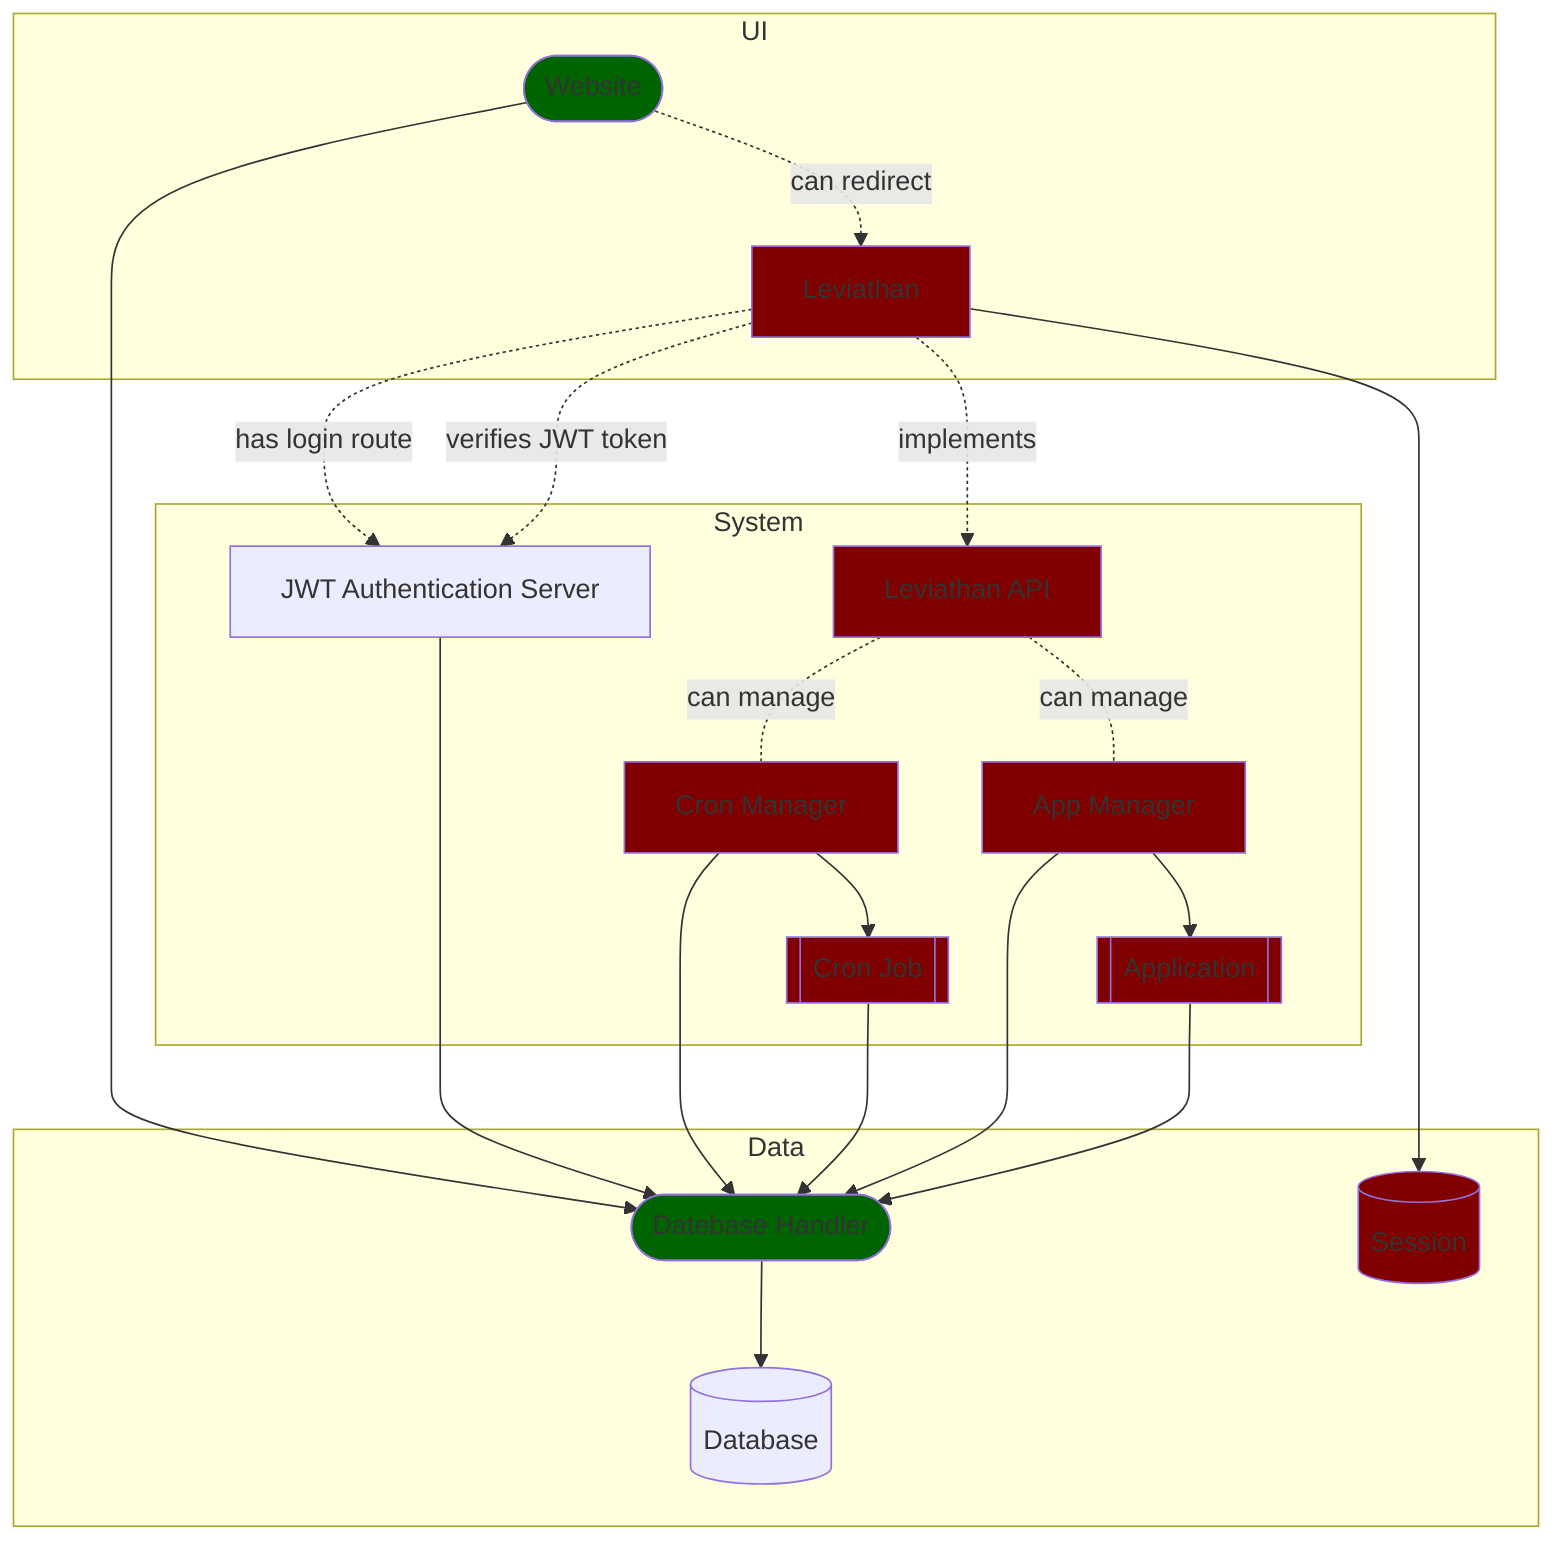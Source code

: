graph TD
	classDef TODO fill:#800000;
	classDef IN_PROGRESS fill:#006400;

	subgraph data [Data]
	db[(Database)]
	session[(Session)]:::TODO
	dbh([Datebase Handler]):::IN_PROGRESS
	end

	subgraph ui [UI]
	web([Website]):::IN_PROGRESS
	leviathan[Leviathan]:::TODO
	end

	subgraph system [System]
	jwt[JWT Authentication Server]
	api[Leviathan API]:::TODO
	cronmanager[Cron Manager]:::TODO
	cronjob[[Cron Job]]:::TODO
	appmanager[App Manager]:::TODO
	app[[Application]]:::TODO
	end

	web-->dbh
	web-.->|can redirect|leviathan
	leviathan-.->|has login route|jwt
	leviathan-.->|verifies JWT token|jwt
	leviathan-.->|implements|api
	jwt-->dbh
	api-.-|can manage|cronmanager
	api-.-|can manage|appmanager
	cronmanager-->dbh
	cronmanager-->cronjob
	cronjob-->dbh
	appmanager-->dbh
	appmanager-->app
	app-->dbh
	leviathan-->session
	dbh-->db